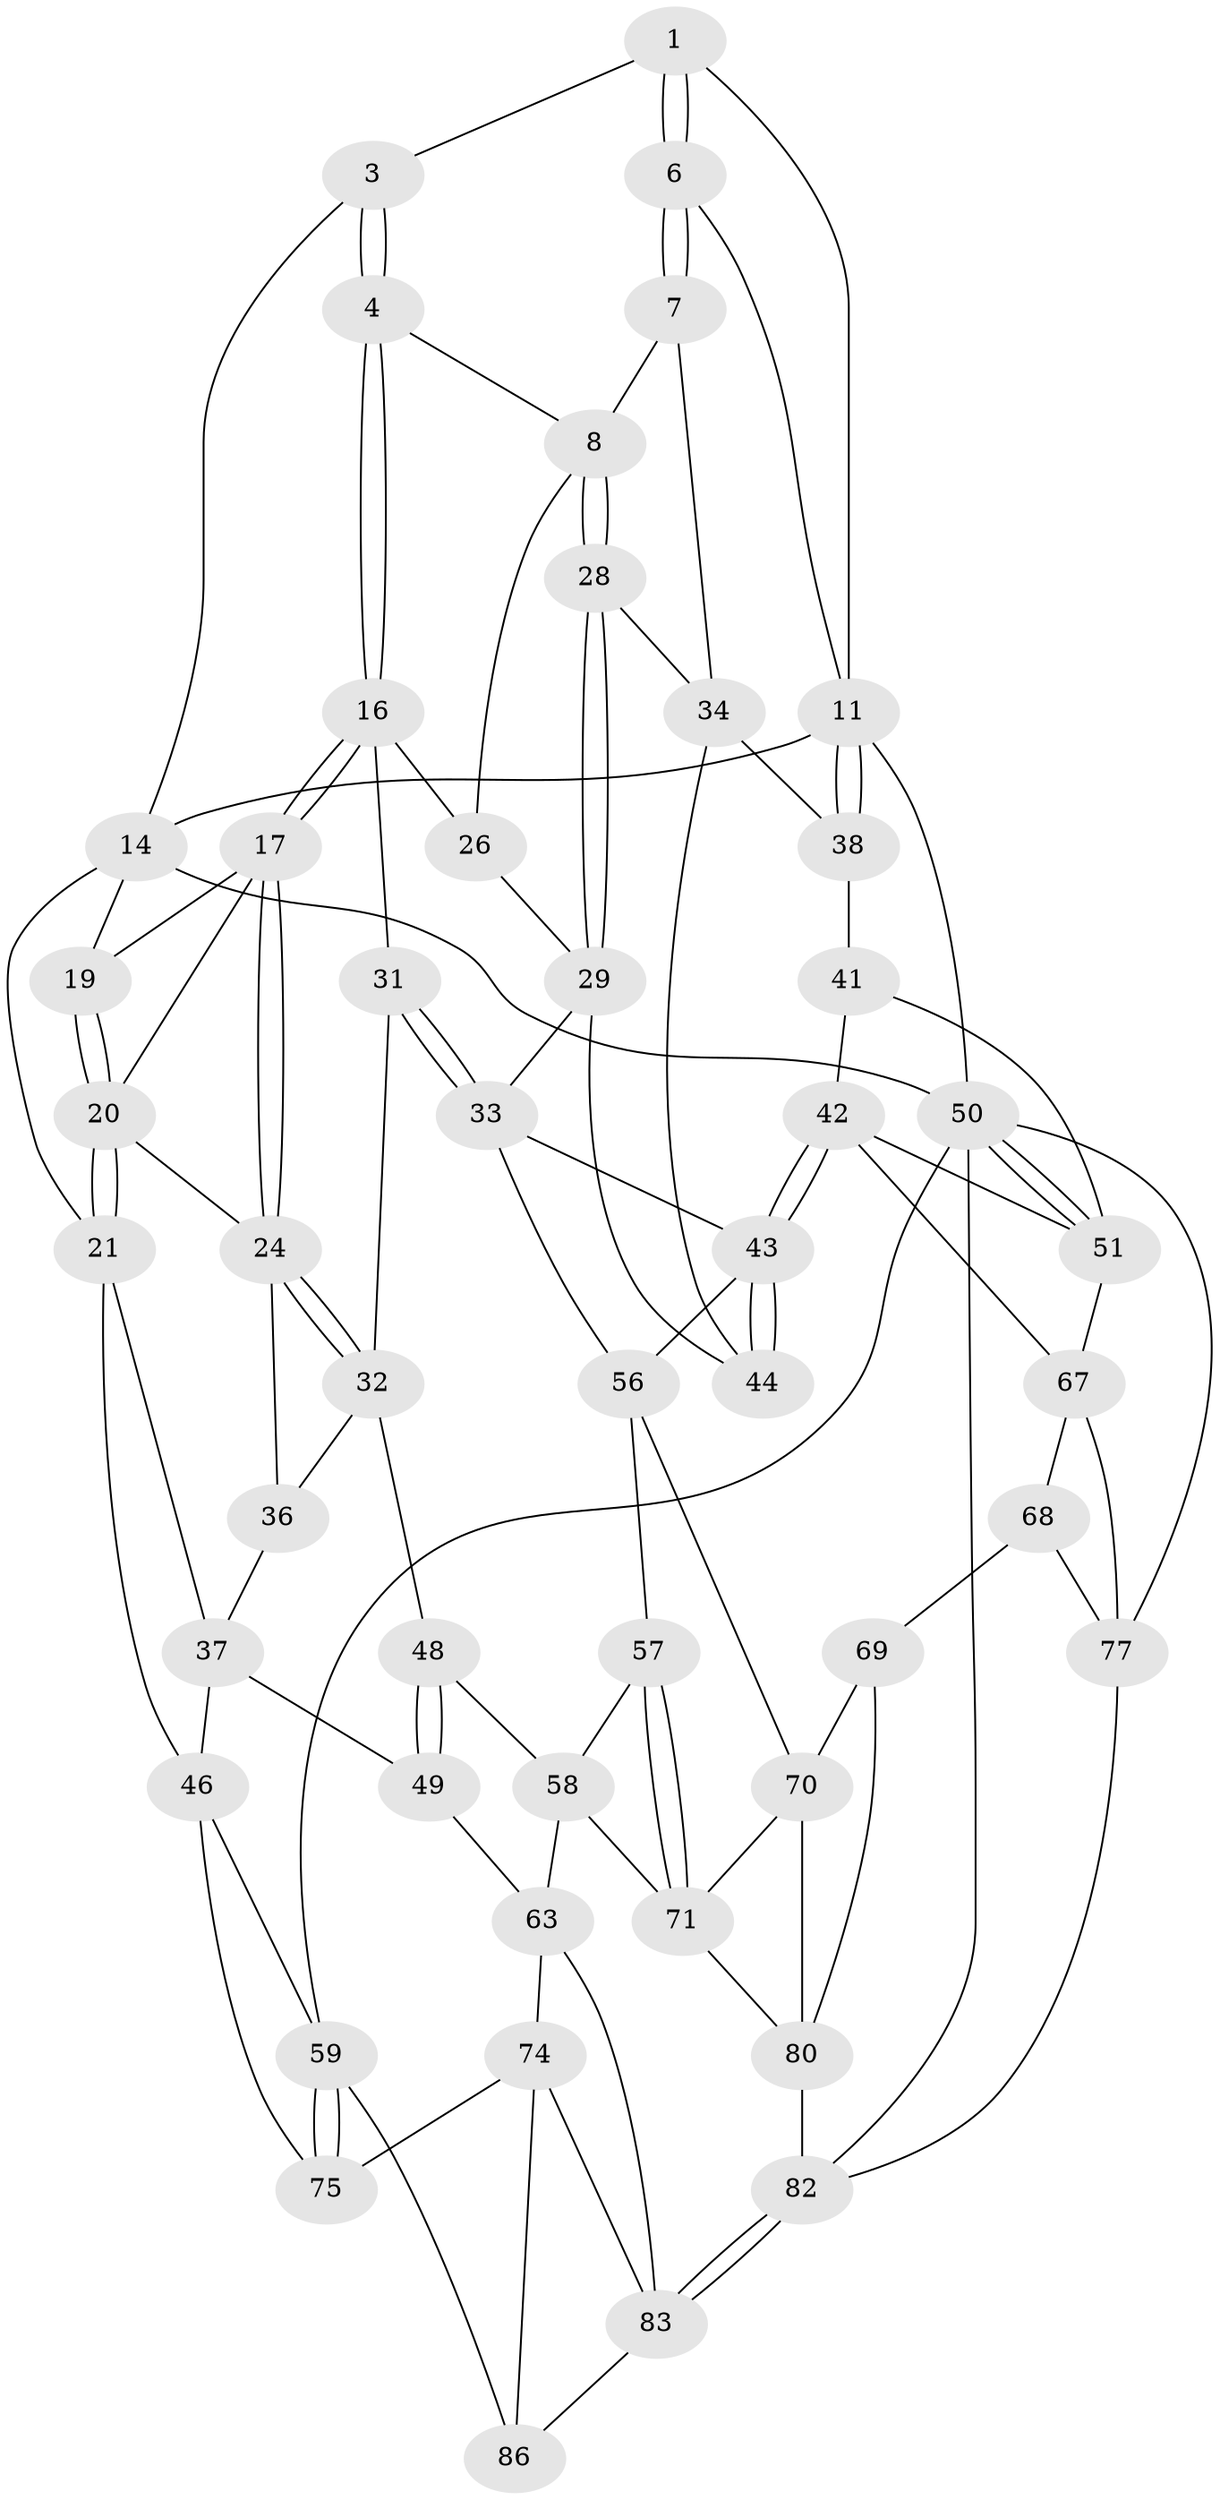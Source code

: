 // original degree distribution, {3: 0.022727272727272728, 4: 0.23863636363636365, 5: 0.5227272727272727, 6: 0.2159090909090909}
// Generated by graph-tools (version 1.1) at 2025/42/03/06/25 10:42:28]
// undirected, 50 vertices, 112 edges
graph export_dot {
graph [start="1"]
  node [color=gray90,style=filled];
  1 [pos="+0.7980148316008426+0.05773652929494951",super="+2"];
  3 [pos="+0.46188751466554334+0"];
  4 [pos="+0.4688578308275369+0",super="+5"];
  6 [pos="+0.8159837534242471+0.07253320984003943",super="+10"];
  7 [pos="+0.7665623557557446+0.1516619874475771",super="+13"];
  8 [pos="+0.6612363194853973+0.14938810524919952",super="+9"];
  11 [pos="+1+0",super="+12"];
  14 [pos="+0+0",super="+15"];
  16 [pos="+0.4697376680287613+0",super="+27"];
  17 [pos="+0.40416563648849513+0.07303651685902551",super="+18"];
  19 [pos="+0.07820951434257482+0.005228068528933378"];
  20 [pos="+0.10834283497636259+0.2055133320445301",super="+23"];
  21 [pos="+0.08338100080709936+0.2304923060688143",super="+22"];
  24 [pos="+0.36761613419555383+0.20495888125233455",super="+25"];
  26 [pos="+0.5998413944412058+0.10935195322718393"];
  28 [pos="+0.7115393387635071+0.3076310081260637"];
  29 [pos="+0.6279905845340363+0.3858400590765744",super="+30"];
  31 [pos="+0.5336120909132686+0.38279575568727076"];
  32 [pos="+0.39520465554699175+0.32260442737649386",super="+40"];
  33 [pos="+0.5800724766463174+0.42760393676749925",super="+55"];
  34 [pos="+0.8727608480348533+0.2888002675572138",super="+35"];
  36 [pos="+0.2022352361425216+0.32097029537138677"];
  37 [pos="+0.11648820787570427+0.34169446287968014",super="+45"];
  38 [pos="+1+0.21314446291553932",super="+39"];
  41 [pos="+0.9348936308527082+0.46276647630040174",super="+53"];
  42 [pos="+0.8612133524395157+0.5398317008753816",super="+66"];
  43 [pos="+0.8111155769709093+0.5109265939393951",super="+54"];
  44 [pos="+0.810915876703185+0.4235284939580118"];
  46 [pos="+0+0.46347553568076044",super="+47"];
  48 [pos="+0.31254922489616255+0.4700010563405632"];
  49 [pos="+0.15355822062044272+0.5224412014607196"];
  50 [pos="+1+1",super="+61"];
  51 [pos="+1+0.7101306720381144",super="+52"];
  56 [pos="+0.571999672054221+0.4519492905864805",super="+65"];
  57 [pos="+0.5459668759338853+0.4857827979925096"];
  58 [pos="+0.3163397022257452+0.47363401375702247",super="+62"];
  59 [pos="+0+0.6759294337578169",super="+60"];
  63 [pos="+0.3270638473622306+0.7098347330682243",super="+64"];
  67 [pos="+0.8645029020949262+0.6469619728787189",super="+76"];
  68 [pos="+0.8641441460319554+0.6472305252867435",super="+78"];
  69 [pos="+0.6978908487286725+0.6792082442344936",super="+79"];
  70 [pos="+0.6920583261576454+0.6736358758716643",super="+72"];
  71 [pos="+0.5043788284539182+0.6392831695845362",super="+73"];
  74 [pos="+0.13911758551594827+0.6928084229955043",super="+85"];
  75 [pos="+0.06316925898377039+0.6547215141913568"];
  77 [pos="+0.838691057117253+0.9231639531647388",super="+87"];
  80 [pos="+0.6237739662383094+0.8573631614107697",super="+81"];
  82 [pos="+0.3954123460538486+1",super="+88"];
  83 [pos="+0.39269788784726234+1",super="+84"];
  86 [pos="+0.0025942568583009877+0.855167043326708"];
  1 -- 6;
  1 -- 6;
  1 -- 3;
  1 -- 11;
  3 -- 4;
  3 -- 4;
  3 -- 14;
  4 -- 16;
  4 -- 16;
  4 -- 8;
  6 -- 7 [weight=2];
  6 -- 7;
  6 -- 11;
  7 -- 8;
  7 -- 34;
  8 -- 28;
  8 -- 28;
  8 -- 26;
  11 -- 38;
  11 -- 38;
  11 -- 50;
  11 -- 14;
  14 -- 19;
  14 -- 21;
  14 -- 50;
  16 -- 17;
  16 -- 17;
  16 -- 26;
  16 -- 31;
  17 -- 24;
  17 -- 24;
  17 -- 19;
  17 -- 20;
  19 -- 20;
  19 -- 20;
  20 -- 21;
  20 -- 21;
  20 -- 24;
  21 -- 37;
  21 -- 46;
  24 -- 32;
  24 -- 32;
  24 -- 36;
  26 -- 29;
  28 -- 29;
  28 -- 29;
  28 -- 34;
  29 -- 44;
  29 -- 33;
  31 -- 32;
  31 -- 33;
  31 -- 33;
  32 -- 48;
  32 -- 36;
  33 -- 56;
  33 -- 43;
  34 -- 38;
  34 -- 44;
  36 -- 37;
  37 -- 49;
  37 -- 46;
  38 -- 41 [weight=2];
  41 -- 42;
  41 -- 51;
  42 -- 43;
  42 -- 43;
  42 -- 67;
  42 -- 51;
  43 -- 44;
  43 -- 44;
  43 -- 56;
  46 -- 75;
  46 -- 59;
  48 -- 49;
  48 -- 49;
  48 -- 58;
  49 -- 63;
  50 -- 51;
  50 -- 51;
  50 -- 77;
  50 -- 59;
  50 -- 82;
  51 -- 67;
  56 -- 57;
  56 -- 70;
  57 -- 58;
  57 -- 71;
  57 -- 71;
  58 -- 63;
  58 -- 71;
  59 -- 75;
  59 -- 75;
  59 -- 86;
  63 -- 74;
  63 -- 83;
  67 -- 68;
  67 -- 77;
  68 -- 69 [weight=2];
  68 -- 77;
  69 -- 70;
  69 -- 80;
  70 -- 80;
  70 -- 71;
  71 -- 80;
  74 -- 75;
  74 -- 86;
  74 -- 83;
  77 -- 82;
  80 -- 82;
  82 -- 83;
  82 -- 83;
  83 -- 86;
}
